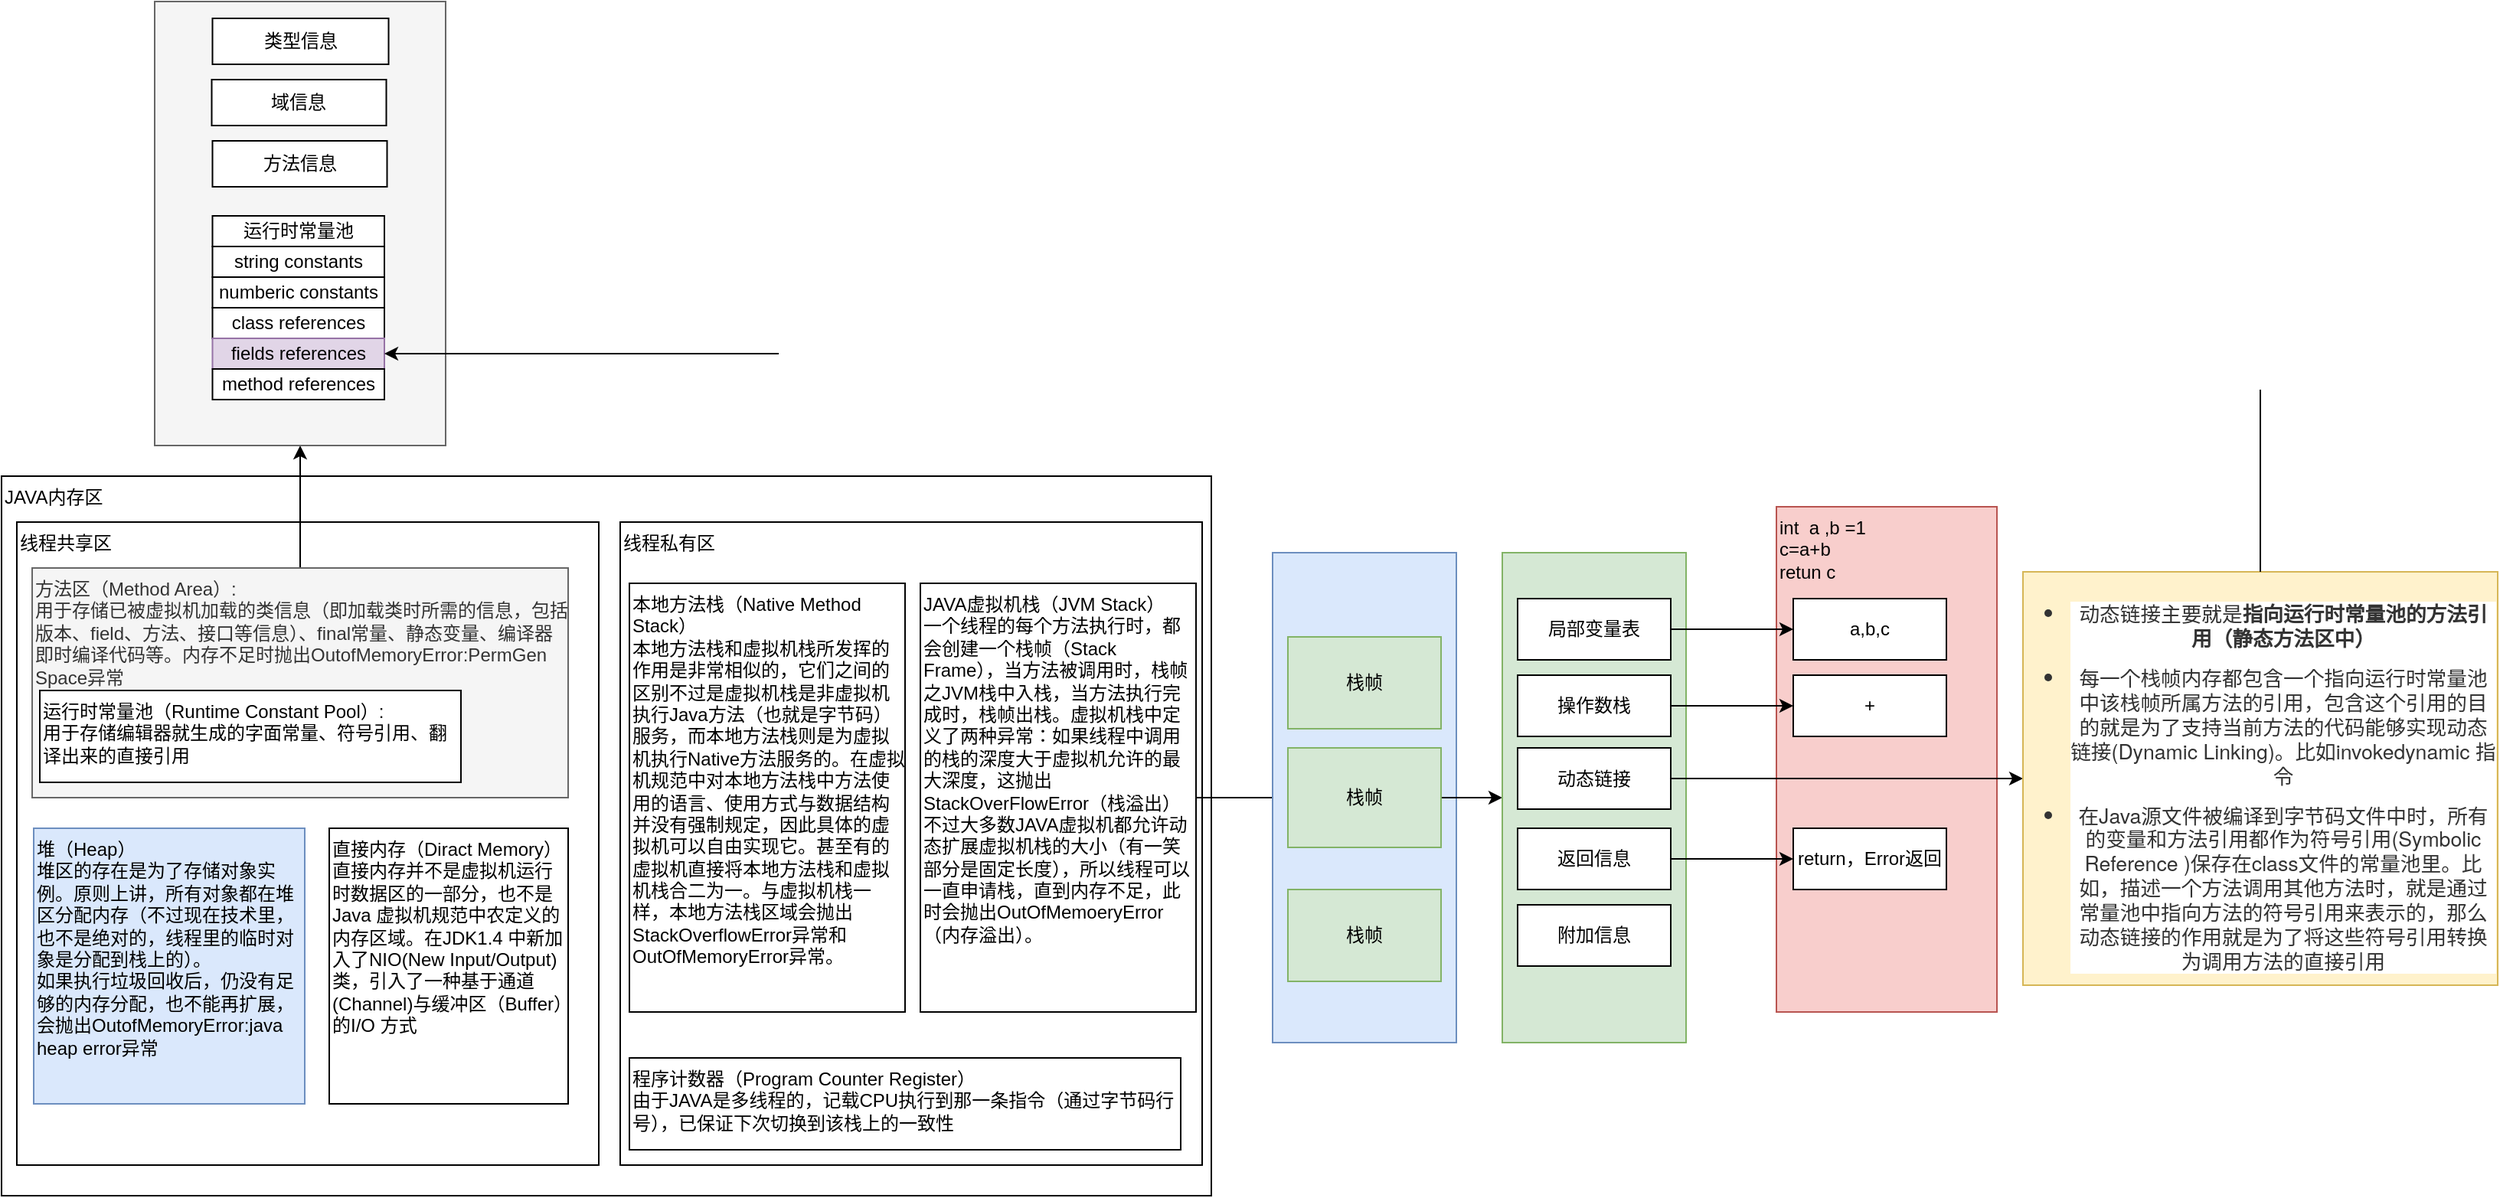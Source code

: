 <mxfile version="15.8.6" type="github"><diagram id="TDiGAL2X2Zq-7PlaV9LO" name="Page-1"><mxGraphModel dx="1036" dy="2866" grid="1" gridSize="10" guides="1" tooltips="1" connect="1" arrows="1" fold="1" page="1" pageScale="1" pageWidth="827" pageHeight="1169" math="0" shadow="0"><root><mxCell id="0"/><mxCell id="1" parent="0"/><mxCell id="9E3KLxwtJvIrnutbp77t-42" value="&lt;span style=&quot;&quot;&gt;int&amp;nbsp; a ,b =1&lt;/span&gt;&lt;br style=&quot;&quot;&gt;&lt;span style=&quot;&quot;&gt;c=a+b&lt;/span&gt;&lt;br style=&quot;&quot;&gt;&lt;div style=&quot;&quot;&gt;&lt;span&gt;retun c&lt;/span&gt;&lt;/div&gt;" style="rounded=0;whiteSpace=wrap;html=1;align=left;verticalAlign=top;fillColor=#f8cecc;strokeColor=#b85450;" parent="1" vertex="1"><mxGeometry x="1169" y="-1120" width="144" height="330" as="geometry"/></mxCell><mxCell id="9E3KLxwtJvIrnutbp77t-6" value="JAVA内存区" style="rounded=0;whiteSpace=wrap;html=1;align=left;verticalAlign=top;" parent="1" vertex="1"><mxGeometry x="10" y="-1140" width="790" height="470" as="geometry"/></mxCell><mxCell id="9E3KLxwtJvIrnutbp77t-7" value="线程共享区" style="rounded=0;whiteSpace=wrap;html=1;align=left;verticalAlign=top;" parent="1" vertex="1"><mxGeometry x="20" y="-1110" width="380" height="420" as="geometry"/></mxCell><mxCell id="9E3KLxwtJvIrnutbp77t-8" value="线程私有区" style="rounded=0;whiteSpace=wrap;html=1;align=left;verticalAlign=top;" parent="1" vertex="1"><mxGeometry x="414" y="-1110" width="380" height="420" as="geometry"/></mxCell><mxCell id="9E3KLxwtJvIrnutbp77t-48" value="" style="edgeStyle=orthogonalEdgeStyle;rounded=0;orthogonalLoop=1;jettySize=auto;html=1;" parent="1" source="9E3KLxwtJvIrnutbp77t-9" target="9E3KLxwtJvIrnutbp77t-47" edge="1"><mxGeometry relative="1" as="geometry"/></mxCell><mxCell id="9E3KLxwtJvIrnutbp77t-9" value="方法区（Method Area）:&lt;br&gt;用于存储已被虚拟机加载的类信息（即加载类时所需的信息，包括版本、field、方法、接口等信息）、final常量、静态变量、编译器即时编译代码等。内存不足时抛出OutofMemoryError:PermGen Space异常" style="rounded=0;whiteSpace=wrap;html=1;align=left;verticalAlign=top;fillColor=#f5f5f5;fontColor=#333333;strokeColor=#666666;" parent="1" vertex="1"><mxGeometry x="30" y="-1080" width="350" height="150" as="geometry"/></mxCell><mxCell id="9E3KLxwtJvIrnutbp77t-10" value="运行时常量池（Runtime Constant Pool）:&lt;br&gt;用于存储编辑器就生成的字面常量、符号引用、翻译出来的直接引用" style="rounded=0;whiteSpace=wrap;html=1;align=left;verticalAlign=top;" parent="1" vertex="1"><mxGeometry x="35" y="-1000" width="275" height="60" as="geometry"/></mxCell><mxCell id="9E3KLxwtJvIrnutbp77t-11" value="堆（Heap）&lt;br&gt;堆区的存在是为了存储对象实例。原则上讲，所有对象都在堆区分配内存（不过现在技术里，也不是绝对的，线程里的临时对象是分配到栈上的）。&lt;br&gt;如果执行垃圾回收后，仍没有足够的内存分配，也不能再扩展，会抛出OutofMemoryError:java heap error异常" style="rounded=0;whiteSpace=wrap;html=1;align=left;verticalAlign=top;fillColor=#dae8fc;strokeColor=#6c8ebf;" parent="1" vertex="1"><mxGeometry x="31" y="-910" width="177" height="180" as="geometry"/></mxCell><mxCell id="9E3KLxwtJvIrnutbp77t-12" value="直接内存（Diract Memory）&lt;br&gt;&lt;div&gt;直接内存并不是虚拟机运行时数据区的一部分，也不是Java 虚拟机规范中农定义的内存区域。在JDK1.4 中新加入了NIO(New Input/Output)类，引入了一种基于通道(Channel)与缓冲区（Buffer）的I/O 方式&lt;/div&gt;" style="rounded=0;whiteSpace=wrap;html=1;align=left;verticalAlign=top;" parent="1" vertex="1"><mxGeometry x="224" y="-910" width="156" height="180" as="geometry"/></mxCell><mxCell id="9E3KLxwtJvIrnutbp77t-13" value="本地方法栈（Native Method Stack）&lt;br&gt;&lt;div&gt;本地方法栈和虚拟机栈所发挥的作用是非常相似的，它们之间的区别不过是虚拟机栈是非虚拟机执行Java方法（也就是字节码）服务，而本地方法栈则是为虚拟机执行Native方法服务的。在虚拟机规范中对本地方法栈中方法使用的语言、使用方式与数据结构并没有强制规定，因此具体的虚拟机可以自由实现它。甚至有的虚拟机直接将本地方法栈和虚拟机栈合二为一。与虚拟机栈一样，本地方法栈区域会抛出StackOverflowError异常和OutOfMemoryError异常。&lt;/div&gt;" style="rounded=0;whiteSpace=wrap;html=1;align=left;verticalAlign=top;" parent="1" vertex="1"><mxGeometry x="420" y="-1070" width="180" height="280" as="geometry"/></mxCell><mxCell id="9E3KLxwtJvIrnutbp77t-14" value="JAVA虚拟机栈（JVM Stack）&lt;br&gt;一个线程的每个方法执行时，都会创建一个栈帧（Stack Frame），当方法被调用时，栈帧之JVM栈中入栈，当方法执行完成时，栈帧出栈。虚拟机栈中定义了两种异常：如果线程中调用的栈的深度大于虚拟机允许的最大深度，这抛出StackOverFlowError（栈溢出）不过大多数JAVA虚拟机都允许动态扩展虚拟机栈的大小（有一笑部分是固定长度），所以线程可以一直申请栈，直到内存不足，此时会抛出OutOfMemoeryError（内存溢出）。" style="rounded=0;whiteSpace=wrap;html=1;align=left;verticalAlign=top;" parent="1" vertex="1"><mxGeometry x="610" y="-1070" width="180" height="280" as="geometry"/></mxCell><mxCell id="9E3KLxwtJvIrnutbp77t-15" value="" style="endArrow=none;html=1;rounded=0;exitX=1;exitY=0.5;exitDx=0;exitDy=0;" parent="1" source="9E3KLxwtJvIrnutbp77t-14" edge="1"><mxGeometry width="50" height="50" relative="1" as="geometry"><mxPoint x="790" y="-880" as="sourcePoint"/><mxPoint x="840" y="-930" as="targetPoint"/></mxGeometry></mxCell><mxCell id="9E3KLxwtJvIrnutbp77t-16" value="" style="rounded=0;whiteSpace=wrap;html=1;fillColor=#dae8fc;strokeColor=#6c8ebf;" parent="1" vertex="1"><mxGeometry x="840" y="-1090" width="120" height="320" as="geometry"/></mxCell><mxCell id="9E3KLxwtJvIrnutbp77t-19" value="栈帧" style="rounded=0;whiteSpace=wrap;html=1;fillColor=#d5e8d4;strokeColor=#82b366;" parent="1" vertex="1"><mxGeometry x="850" y="-1035" width="100" height="60" as="geometry"/></mxCell><mxCell id="9E3KLxwtJvIrnutbp77t-22" style="edgeStyle=orthogonalEdgeStyle;rounded=0;orthogonalLoop=1;jettySize=auto;html=1;exitX=1;exitY=0.5;exitDx=0;exitDy=0;" parent="1" source="9E3KLxwtJvIrnutbp77t-20" edge="1"><mxGeometry relative="1" as="geometry"><mxPoint x="990" y="-930" as="targetPoint"/></mxGeometry></mxCell><mxCell id="9E3KLxwtJvIrnutbp77t-20" value="栈帧" style="rounded=0;whiteSpace=wrap;html=1;fillColor=#d5e8d4;strokeColor=#82b366;" parent="1" vertex="1"><mxGeometry x="850" y="-962.5" width="100" height="65" as="geometry"/></mxCell><mxCell id="9E3KLxwtJvIrnutbp77t-21" value="栈帧" style="rounded=0;whiteSpace=wrap;html=1;fillColor=#d5e8d4;strokeColor=#82b366;" parent="1" vertex="1"><mxGeometry x="850" y="-870" width="100" height="60" as="geometry"/></mxCell><mxCell id="9E3KLxwtJvIrnutbp77t-23" value="" style="rounded=0;whiteSpace=wrap;html=1;fillColor=#d5e8d4;strokeColor=#82b366;" parent="1" vertex="1"><mxGeometry x="990" y="-1090" width="120" height="320" as="geometry"/></mxCell><mxCell id="9E3KLxwtJvIrnutbp77t-32" value="" style="edgeStyle=orthogonalEdgeStyle;rounded=0;orthogonalLoop=1;jettySize=auto;html=1;" parent="1" source="9E3KLxwtJvIrnutbp77t-24" target="9E3KLxwtJvIrnutbp77t-31" edge="1"><mxGeometry relative="1" as="geometry"/></mxCell><mxCell id="9E3KLxwtJvIrnutbp77t-24" value="局部变量表" style="rounded=0;whiteSpace=wrap;html=1;" parent="1" vertex="1"><mxGeometry x="1000" y="-1060" width="100" height="40" as="geometry"/></mxCell><mxCell id="9E3KLxwtJvIrnutbp77t-39" value="" style="edgeStyle=orthogonalEdgeStyle;rounded=0;orthogonalLoop=1;jettySize=auto;html=1;" parent="1" source="9E3KLxwtJvIrnutbp77t-25" target="9E3KLxwtJvIrnutbp77t-38" edge="1"><mxGeometry relative="1" as="geometry"/></mxCell><mxCell id="9E3KLxwtJvIrnutbp77t-25" value="操作数栈" style="rounded=0;whiteSpace=wrap;html=1;" parent="1" vertex="1"><mxGeometry x="1000" y="-1010" width="100" height="40" as="geometry"/></mxCell><mxCell id="9E3KLxwtJvIrnutbp77t-45" value="" style="edgeStyle=orthogonalEdgeStyle;rounded=0;orthogonalLoop=1;jettySize=auto;html=1;" parent="1" source="9E3KLxwtJvIrnutbp77t-26" target="9E3KLxwtJvIrnutbp77t-44" edge="1"><mxGeometry relative="1" as="geometry"/></mxCell><mxCell id="9E3KLxwtJvIrnutbp77t-26" value="动态链接" style="rounded=0;whiteSpace=wrap;html=1;" parent="1" vertex="1"><mxGeometry x="1000" y="-962.5" width="100" height="40" as="geometry"/></mxCell><mxCell id="9E3KLxwtJvIrnutbp77t-41" value="" style="edgeStyle=orthogonalEdgeStyle;rounded=0;orthogonalLoop=1;jettySize=auto;html=1;" parent="1" source="9E3KLxwtJvIrnutbp77t-27" target="9E3KLxwtJvIrnutbp77t-40" edge="1"><mxGeometry relative="1" as="geometry"/></mxCell><mxCell id="9E3KLxwtJvIrnutbp77t-27" value="返回信息" style="rounded=0;whiteSpace=wrap;html=1;" parent="1" vertex="1"><mxGeometry x="1000" y="-910" width="100" height="40" as="geometry"/></mxCell><mxCell id="9E3KLxwtJvIrnutbp77t-28" value="附加信息" style="rounded=0;whiteSpace=wrap;html=1;" parent="1" vertex="1"><mxGeometry x="1000" y="-860" width="100" height="40" as="geometry"/></mxCell><mxCell id="9E3KLxwtJvIrnutbp77t-31" value="a,b,c" style="rounded=0;whiteSpace=wrap;html=1;" parent="1" vertex="1"><mxGeometry x="1180" y="-1060" width="100" height="40" as="geometry"/></mxCell><mxCell id="9E3KLxwtJvIrnutbp77t-38" value="+" style="rounded=0;whiteSpace=wrap;html=1;" parent="1" vertex="1"><mxGeometry x="1180" y="-1010" width="100" height="40" as="geometry"/></mxCell><mxCell id="9E3KLxwtJvIrnutbp77t-40" value="return，Error返回" style="rounded=0;whiteSpace=wrap;html=1;" parent="1" vertex="1"><mxGeometry x="1180" y="-910" width="100" height="40" as="geometry"/></mxCell><mxCell id="9E3KLxwtJvIrnutbp77t-44" value="&lt;ul style=&quot;margin: 0px 0px 0px 30px ; padding: 0px ; color: rgb(51 , 51 , 51) ; font-family: &amp;#34;pingfang sc&amp;#34; , &amp;#34;microsoft yahei&amp;#34; , &amp;#34;helvetica neue&amp;#34; , &amp;#34;helvetica&amp;#34; , &amp;#34;arial&amp;#34; , sans-serif ; font-size: 13.333px ; background-color: rgb(255 , 255 , 255)&quot;&gt;&lt;li id=&quot;35-动态链接或指向运行时常量池的方法引用&quot; style=&quot;margin: 0px ; padding: 0px ; list-style: disc&quot;&gt;&lt;p style=&quot;margin: 10px auto ; padding: 0px&quot;&gt;动态链接主要就是&lt;strong style=&quot;margin: 0px ; padding: 0px&quot;&gt;指向运行时常量池的方法引用（静态方法区中）&lt;/strong&gt;&lt;/p&gt;&lt;/li&gt;&lt;li id=&quot;35-动态链接或指向运行时常量池的方法引用&quot; style=&quot;margin: 0px ; padding: 0px ; list-style: disc&quot;&gt;&lt;p style=&quot;margin: 10px auto ; padding: 0px&quot;&gt;每一个栈帧内存都包含一个指向运行时常量池中该栈帧所属方法的引用，包含这个引用的目的就是为了支持当前方法的代码能够实现动态链接(Dynamic Linking)。比如invokedynamic 指令&lt;/p&gt;&lt;/li&gt;&lt;li style=&quot;margin: 0px ; padding: 0px ; list-style: disc&quot;&gt;在Java源文件被编译到字节码文件中时，所有的变量和方法引用都作为符号引用(Symbolic Reference )保存在class文件的常量池里。比如，描述一个方法调用其他方法时，就是通过常量池中指向方法的符号引用来表示的，那么动态链接的作用就是为了将这些符号引用转换为调用方法的直接引用&lt;/li&gt;&lt;/ul&gt;" style="whiteSpace=wrap;html=1;rounded=0;fillColor=#fff2cc;strokeColor=#d6b656;" parent="1" vertex="1"><mxGeometry x="1330" y="-1077.5" width="310" height="270" as="geometry"/></mxCell><mxCell id="9E3KLxwtJvIrnutbp77t-62" value="" style="group" parent="1" vertex="1" connectable="0"><mxGeometry x="110" y="-1450" width="190" height="290" as="geometry"/></mxCell><mxCell id="9E3KLxwtJvIrnutbp77t-47" value="" style="rounded=0;whiteSpace=wrap;html=1;align=left;verticalAlign=top;fillColor=#f5f5f5;fontColor=#333333;strokeColor=#666666;" parent="9E3KLxwtJvIrnutbp77t-62" vertex="1"><mxGeometry width="190" height="290" as="geometry"/></mxCell><mxCell id="9E3KLxwtJvIrnutbp77t-49" value="类型信息" style="rounded=0;whiteSpace=wrap;html=1;" parent="9E3KLxwtJvIrnutbp77t-62" vertex="1"><mxGeometry x="37.75" y="11" width="115" height="30" as="geometry"/></mxCell><mxCell id="9E3KLxwtJvIrnutbp77t-50" value="域信息" style="rounded=0;whiteSpace=wrap;html=1;" parent="9E3KLxwtJvIrnutbp77t-62" vertex="1"><mxGeometry x="37.25" y="51" width="114" height="30" as="geometry"/></mxCell><mxCell id="9E3KLxwtJvIrnutbp77t-51" value="方法信息" style="rounded=0;whiteSpace=wrap;html=1;" parent="9E3KLxwtJvIrnutbp77t-62" vertex="1"><mxGeometry x="37.75" y="91" width="114" height="30" as="geometry"/></mxCell><mxCell id="9E3KLxwtJvIrnutbp77t-55" value="运行时常量池" style="rounded=0;whiteSpace=wrap;html=1;" parent="9E3KLxwtJvIrnutbp77t-62" vertex="1"><mxGeometry x="37.75" y="140" width="112.25" height="20" as="geometry"/></mxCell><mxCell id="9E3KLxwtJvIrnutbp77t-56" value="string constants" style="rounded=0;whiteSpace=wrap;html=1;" parent="9E3KLxwtJvIrnutbp77t-62" vertex="1"><mxGeometry x="37.75" y="160" width="112.25" height="20" as="geometry"/></mxCell><mxCell id="9E3KLxwtJvIrnutbp77t-57" value="numberic constants" style="rounded=0;whiteSpace=wrap;html=1;" parent="9E3KLxwtJvIrnutbp77t-62" vertex="1"><mxGeometry x="37.75" y="180" width="112.25" height="20" as="geometry"/></mxCell><mxCell id="9E3KLxwtJvIrnutbp77t-58" value="class references" style="rounded=0;whiteSpace=wrap;html=1;" parent="9E3KLxwtJvIrnutbp77t-62" vertex="1"><mxGeometry x="37.75" y="200" width="112.25" height="20" as="geometry"/></mxCell><mxCell id="9E3KLxwtJvIrnutbp77t-59" value="fields references" style="rounded=0;whiteSpace=wrap;html=1;fillColor=#e1d5e7;strokeColor=#9673a6;" parent="9E3KLxwtJvIrnutbp77t-62" vertex="1"><mxGeometry x="37.75" y="220" width="112.25" height="20" as="geometry"/></mxCell><mxCell id="9E3KLxwtJvIrnutbp77t-60" value="method references" style="rounded=0;whiteSpace=wrap;html=1;" parent="9E3KLxwtJvIrnutbp77t-62" vertex="1"><mxGeometry x="37.75" y="240" width="112.25" height="20" as="geometry"/></mxCell><mxCell id="9E3KLxwtJvIrnutbp77t-61" style="edgeStyle=orthogonalEdgeStyle;rounded=0;orthogonalLoop=1;jettySize=auto;html=1;exitX=0.5;exitY=0;exitDx=0;exitDy=0;entryX=1;entryY=0.5;entryDx=0;entryDy=0;" parent="1" source="9E3KLxwtJvIrnutbp77t-44" target="9E3KLxwtJvIrnutbp77t-59" edge="1"><mxGeometry relative="1" as="geometry"/></mxCell><mxCell id="9E3KLxwtJvIrnutbp77t-63" value="程序计数器（Program Counter Register）&lt;br&gt;由于JAVA是多线程的，记载CPU执行到那一条指令（通过字节码行号），已保证下次切换到该栈上的一致性" style="rounded=0;whiteSpace=wrap;html=1;align=left;verticalAlign=top;" parent="1" vertex="1"><mxGeometry x="420" y="-760" width="360" height="60" as="geometry"/></mxCell></root></mxGraphModel></diagram></mxfile>